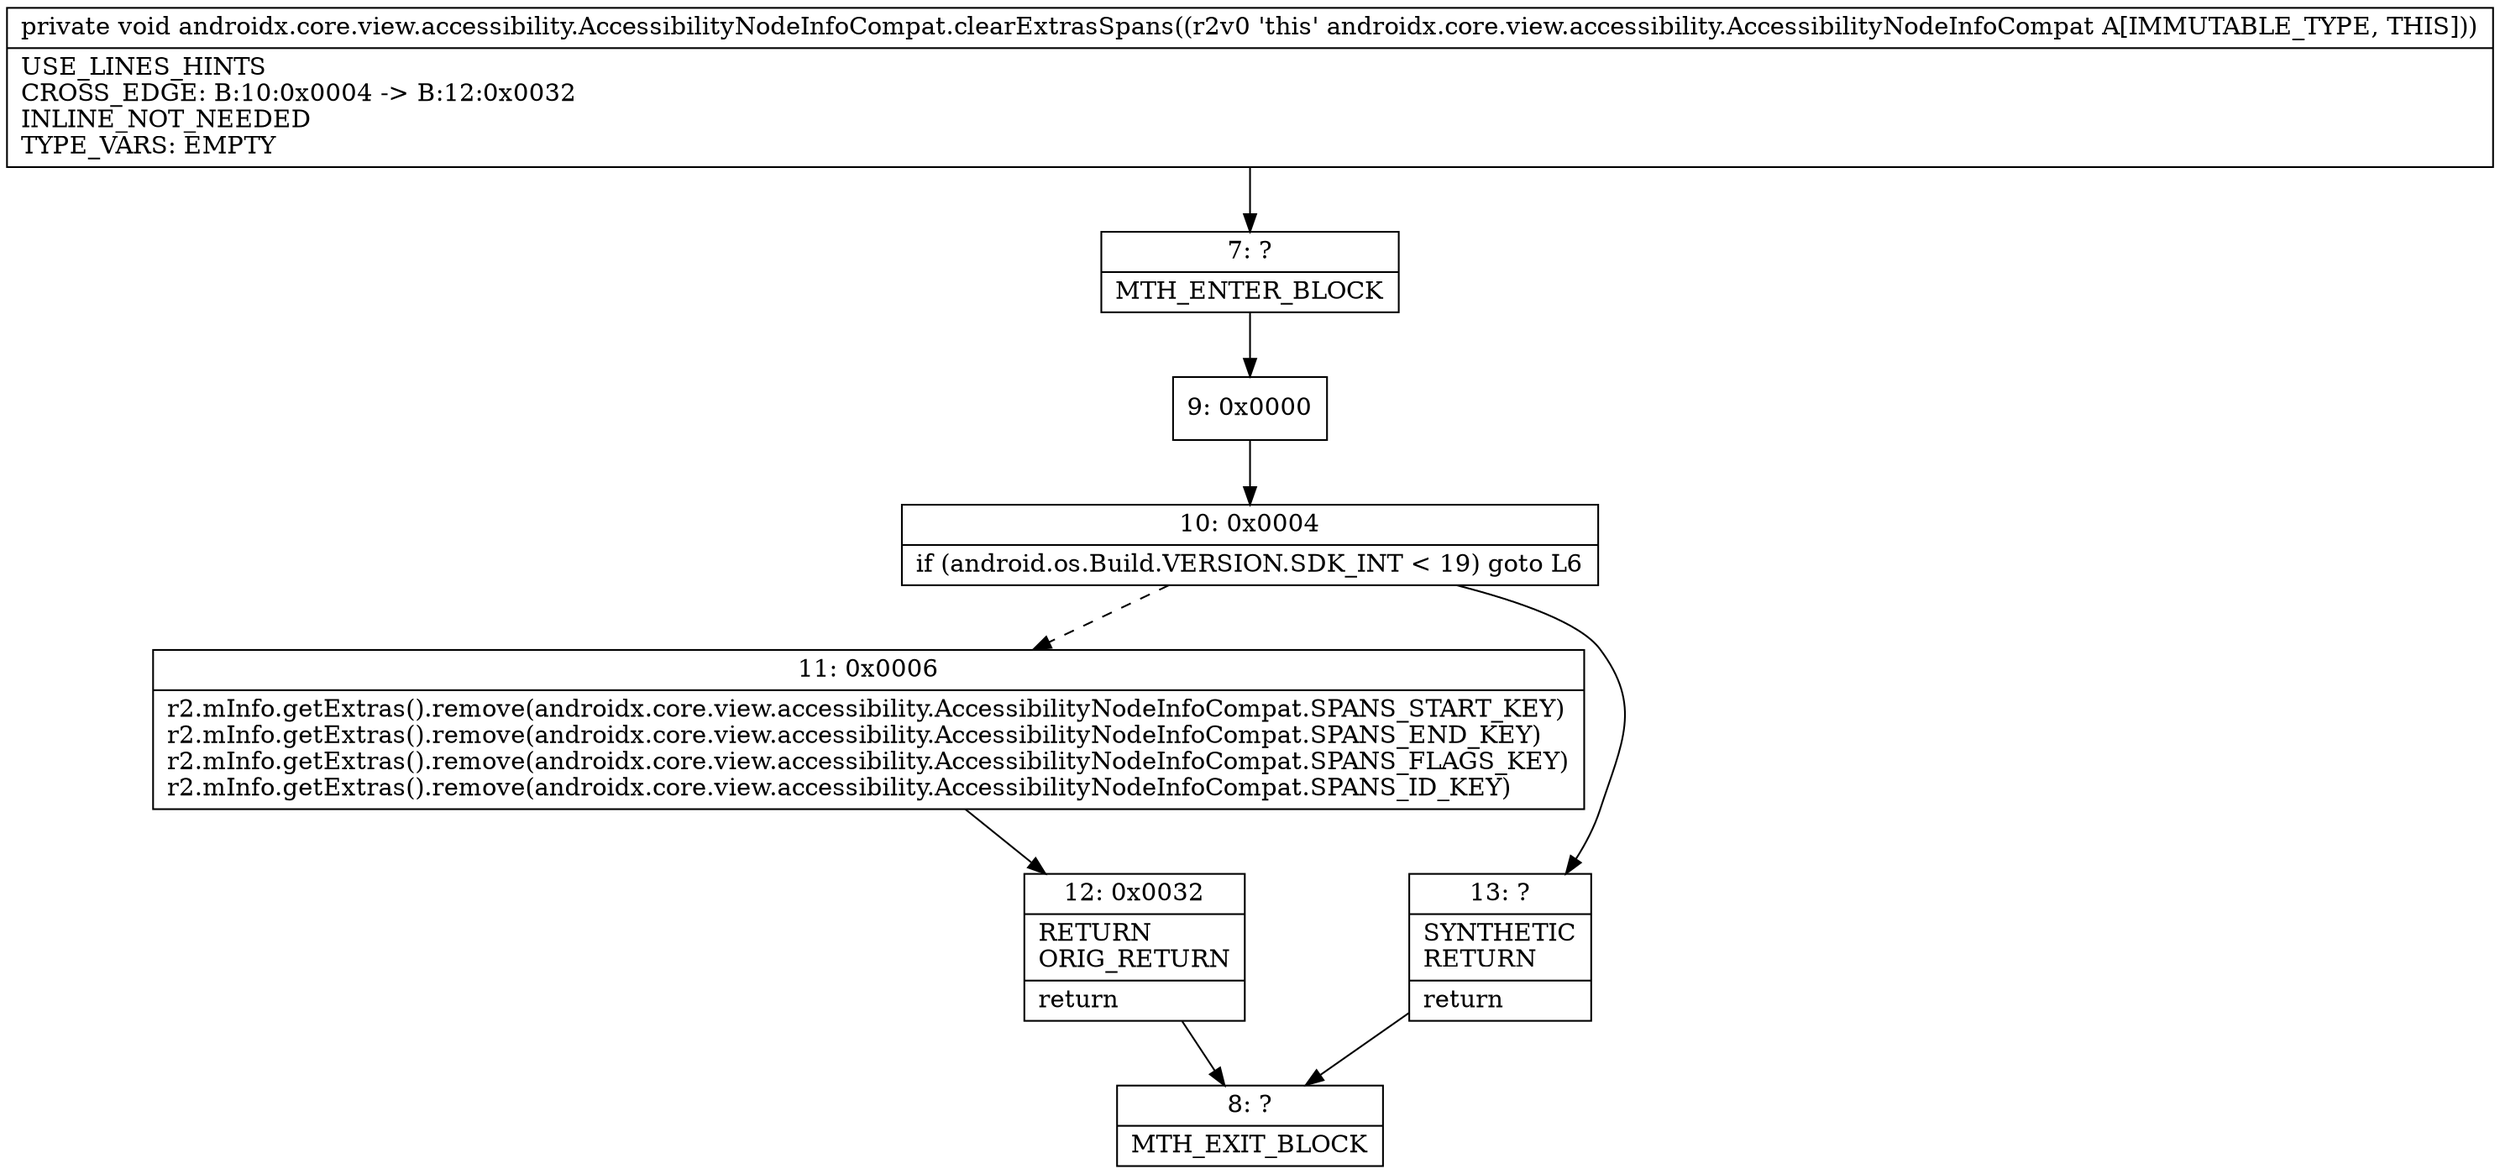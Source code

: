 digraph "CFG forandroidx.core.view.accessibility.AccessibilityNodeInfoCompat.clearExtrasSpans()V" {
Node_7 [shape=record,label="{7\:\ ?|MTH_ENTER_BLOCK\l}"];
Node_9 [shape=record,label="{9\:\ 0x0000}"];
Node_10 [shape=record,label="{10\:\ 0x0004|if (android.os.Build.VERSION.SDK_INT \< 19) goto L6\l}"];
Node_11 [shape=record,label="{11\:\ 0x0006|r2.mInfo.getExtras().remove(androidx.core.view.accessibility.AccessibilityNodeInfoCompat.SPANS_START_KEY)\lr2.mInfo.getExtras().remove(androidx.core.view.accessibility.AccessibilityNodeInfoCompat.SPANS_END_KEY)\lr2.mInfo.getExtras().remove(androidx.core.view.accessibility.AccessibilityNodeInfoCompat.SPANS_FLAGS_KEY)\lr2.mInfo.getExtras().remove(androidx.core.view.accessibility.AccessibilityNodeInfoCompat.SPANS_ID_KEY)\l}"];
Node_12 [shape=record,label="{12\:\ 0x0032|RETURN\lORIG_RETURN\l|return\l}"];
Node_8 [shape=record,label="{8\:\ ?|MTH_EXIT_BLOCK\l}"];
Node_13 [shape=record,label="{13\:\ ?|SYNTHETIC\lRETURN\l|return\l}"];
MethodNode[shape=record,label="{private void androidx.core.view.accessibility.AccessibilityNodeInfoCompat.clearExtrasSpans((r2v0 'this' androidx.core.view.accessibility.AccessibilityNodeInfoCompat A[IMMUTABLE_TYPE, THIS]))  | USE_LINES_HINTS\lCROSS_EDGE: B:10:0x0004 \-\> B:12:0x0032\lINLINE_NOT_NEEDED\lTYPE_VARS: EMPTY\l}"];
MethodNode -> Node_7;Node_7 -> Node_9;
Node_9 -> Node_10;
Node_10 -> Node_11[style=dashed];
Node_10 -> Node_13;
Node_11 -> Node_12;
Node_12 -> Node_8;
Node_13 -> Node_8;
}

